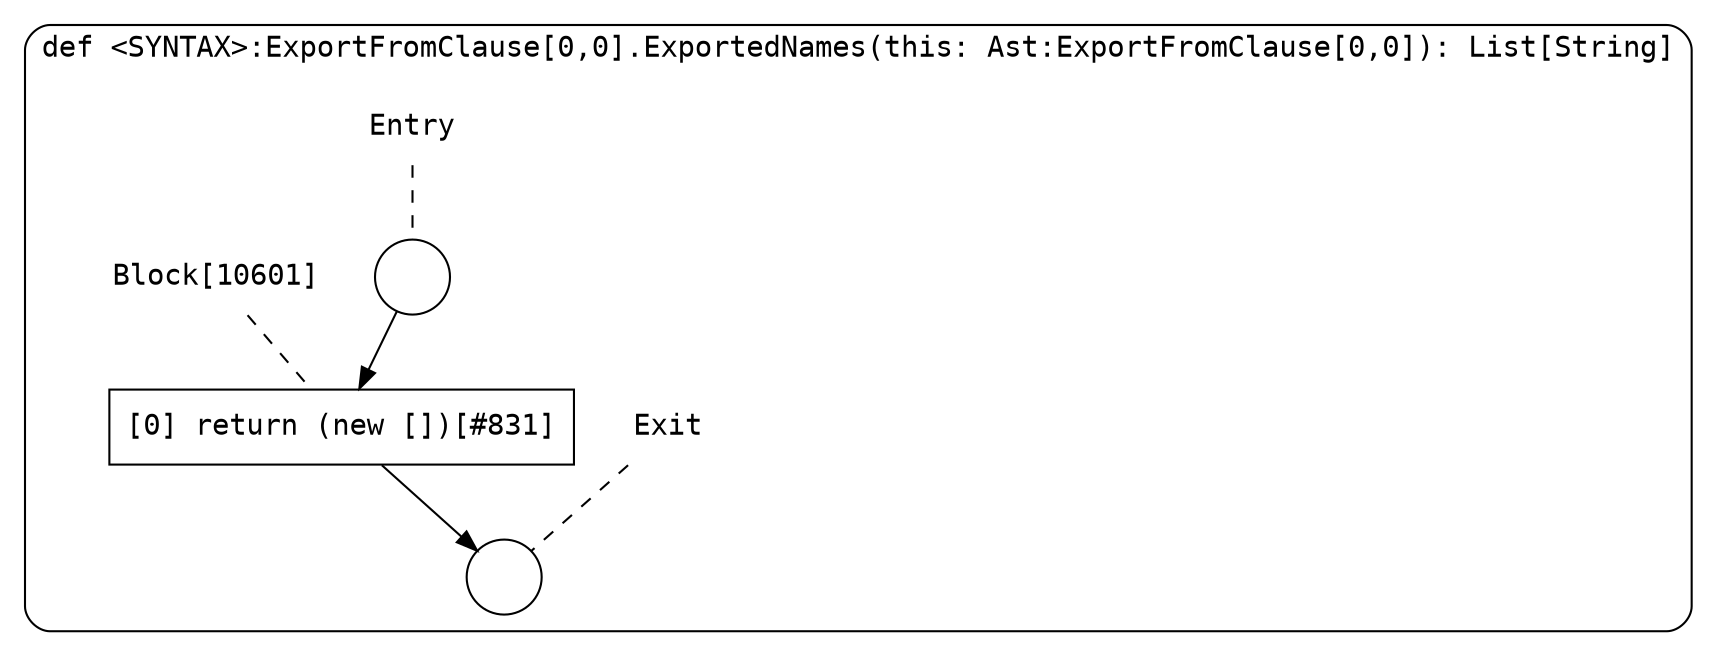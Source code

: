 digraph {
  graph [fontname = "Consolas"]
  node [fontname = "Consolas"]
  edge [fontname = "Consolas"]
  subgraph cluster1941 {
    label = "def <SYNTAX>:ExportFromClause[0,0].ExportedNames(this: Ast:ExportFromClause[0,0]): List[String]"
    style = rounded
    cluster1941_entry_name [shape=none, label=<<font color="black">Entry</font>>]
    cluster1941_entry_name -> cluster1941_entry [arrowhead=none, color="black", style=dashed]
    cluster1941_entry [shape=circle label=" " color="black" fillcolor="white" style=filled]
    cluster1941_entry -> node10601 [color="black"]
    cluster1941_exit_name [shape=none, label=<<font color="black">Exit</font>>]
    cluster1941_exit_name -> cluster1941_exit [arrowhead=none, color="black", style=dashed]
    cluster1941_exit [shape=circle label=" " color="black" fillcolor="white" style=filled]
    node10601_name [shape=none, label=<<font color="black">Block[10601]</font>>]
    node10601_name -> node10601 [arrowhead=none, color="black", style=dashed]
    node10601 [shape=box, label=<<font color="black">[0] return (new [])[#831]<BR ALIGN="LEFT"/></font>> color="black" fillcolor="white", style=filled]
    node10601 -> cluster1941_exit [color="black"]
  }
}